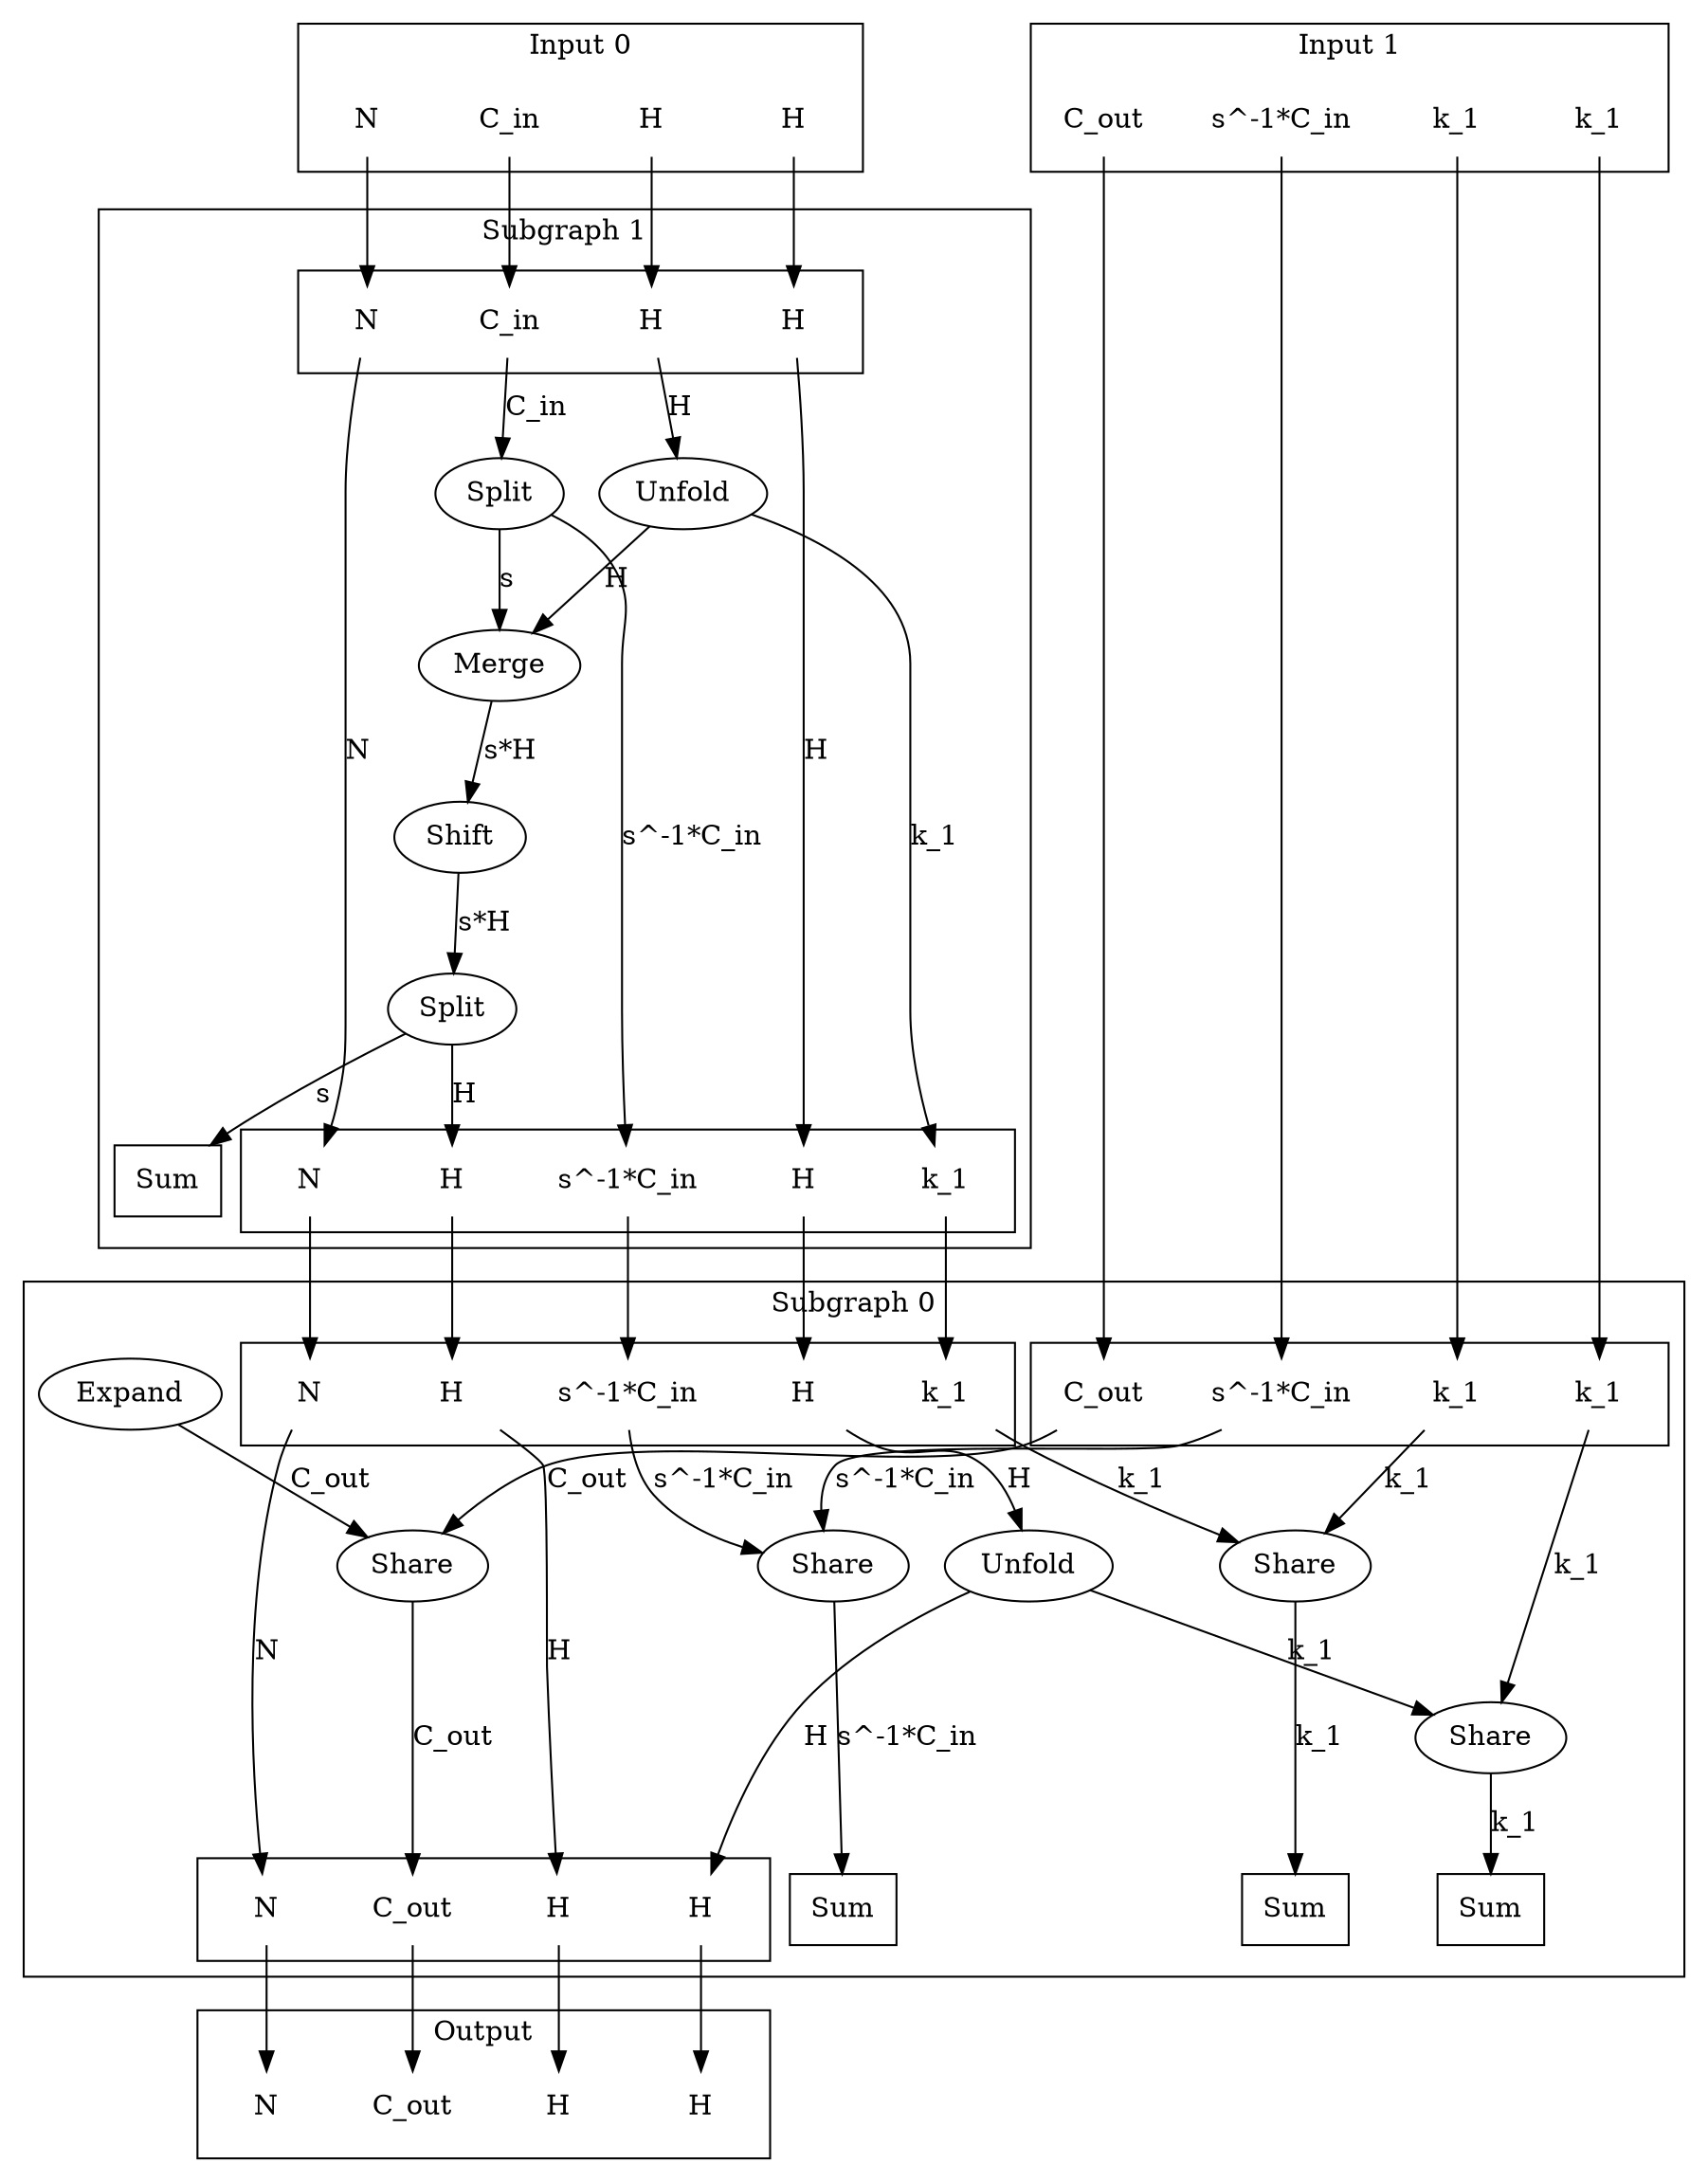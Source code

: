 digraph kernel_generated {
newrank = true;

// Stage tensor.
subgraph cluster_subgraph_0 {
    label = "Subgraph 0";
    // Reductions.
    reduce_0x7f44f8003ab0 [label="Sum", shape=box];
    reduce_0x7f44f8007440 [label="Sum", shape=box];
    reduce_0x7f44f8003a98 [label="Sum", shape=box];
    // Output.
    subgraph cluster_subgraph_0_out {
        label = "";
        interface_0_out_0x5572df8cce60 [label="N", shape=none];
        interface_0_out_0x5572df8cce88 [label="C_out", shape=none];
        interface_0_out_0x5572df8cceb0 [label="H", shape=none];
        interface_0_out_0x5572df8cced8 [label="H", shape=none];
    }
    {
        rank = same;
        reduce_0x7f44f8003ab0;
        reduce_0x7f44f8007440;
        reduce_0x7f44f8003a98;
        interface_0_out_0x5572df8cce60;
        interface_0_out_0x5572df8cce88;
        interface_0_out_0x5572df8cceb0;
        interface_0_out_0x5572df8cced8;
    }
    // Input 0.
    subgraph cluster_subgraph_0_in_0 {
        label = "";
        interface_0_in_0x5572df8cce60 [label="N", shape=none];
        interface_0_in_0x5572e409cc60 [label="k_1", shape=none];
        interface_0_in_0x5572df8cceb0 [label="H", shape=none];
        interface_0_in_0x5572e409cb70 [label="s^-1*C_in", shape=none];
        interface_0_in_0x5572e40b1e68 [label="H", shape=none];
    }
    // Input 1.
    subgraph cluster_subgraph_0_in_1 {
        label = "";
        interface_0_in_0x5572e409cb38 [label="C_out", shape=none];
        interface_0_in_0x5572e409cc78 [label="k_1", shape=none];
        interface_0_in_0x5572e409cb88 [label="s^-1*C_in", shape=none];
        interface_0_in_0x5572e409cc28 [label="k_1", shape=none];
    }
    {
        rank = same;
        interface_0_in_0x5572df8cce60;
        interface_0_in_0x5572e409cc60;
        interface_0_in_0x5572df8cceb0;
        interface_0_in_0x5572e409cb70;
        interface_0_in_0x5572e40b1e68;
        interface_0_in_0x5572e409cb38;
        interface_0_in_0x5572e409cc78;
        interface_0_in_0x5572e409cb88;
        interface_0_in_0x5572e409cc28;
    }
    // Op's.
    op_0x5572e409cb00 [label="Share"];
    op_0x5572e409cb50 [label="Share"];
    op_0x5572e409cbf0 [label="Share"];
    op_0x5572e409cc40 [label="Share"];
    op_0x5572e409cfd8 [label="Expand"];
    op_0x5572e40b1e40 [label="Unfold"];
    // Dimension's.
    interface_0_in_0x5572df8cce60 -> interface_0_out_0x5572df8cce60 [label="N"];
    op_0x5572e409cb00 -> interface_0_out_0x5572df8cce88 [label="C_out"];
    interface_0_in_0x5572df8cceb0 -> interface_0_out_0x5572df8cceb0 [label="H"];
    op_0x5572e40b1e40 -> interface_0_out_0x5572df8cced8 [label="H"];
    op_0x5572e409cfd8 -> op_0x5572e409cb00 [label="C_out"];
    interface_0_in_0x5572e409cb38 -> op_0x5572e409cb00 [label="C_out"];
    interface_0_in_0x5572e409cb70 -> op_0x5572e409cb50 [label="s^-1*C_in"];
    interface_0_in_0x5572e409cb88 -> op_0x5572e409cb50 [label="s^-1*C_in"];
    op_0x5572e40b1e40 -> op_0x5572e409cbf0 [label="k_1"];
    interface_0_in_0x5572e409cc28 -> op_0x5572e409cbf0 [label="k_1"];
    interface_0_in_0x5572e409cc60 -> op_0x5572e409cc40 [label="k_1"];
    interface_0_in_0x5572e409cc78 -> op_0x5572e409cc40 [label="k_1"];
    interface_0_in_0x5572e40b1e68 -> op_0x5572e40b1e40 [label="H"];
    op_0x5572e409cbf0 -> reduce_0x7f44f8003a98 [label="k_1"];
    op_0x5572e409cc40 -> reduce_0x7f44f8003ab0 [label="k_1"];
    op_0x5572e409cb50 -> reduce_0x7f44f8007440 [label="s^-1*C_in"];
}

// Stage tensor.
subgraph cluster_subgraph_1 {
    label = "Subgraph 1";
    // Reductions.
    reduce_0x7f44f8004ce8 [label="Sum", shape=box];
    // Output.
    subgraph cluster_subgraph_1_out {
        label = "";
        interface_1_out_0x5572df8cce60 [label="N", shape=none];
        interface_1_out_0x5572e409cc60 [label="k_1", shape=none];
        interface_1_out_0x5572df8cceb0 [label="H", shape=none];
        interface_1_out_0x5572e409cb70 [label="s^-1*C_in", shape=none];
        interface_1_out_0x5572e40b1e68 [label="H", shape=none];
    }
    {
        rank = same;
        reduce_0x7f44f8004ce8;
        interface_1_out_0x5572df8cce60;
        interface_1_out_0x5572e409cc60;
        interface_1_out_0x5572df8cceb0;
        interface_1_out_0x5572e409cb70;
        interface_1_out_0x5572e40b1e68;
    }
    // Input 0.
    subgraph cluster_subgraph_1_in_0 {
        label = "";
        interface_1_in_0x5572df8cce60 [label="N", shape=none];
        interface_1_in_0x5572e40a9d50 [label="C_in", shape=none];
        interface_1_in_0x5572e40b1da8 [label="H", shape=none];
        interface_1_in_0x5572e40b1e68 [label="H", shape=none];
    }
    {
        rank = same;
        interface_1_in_0x5572df8cce60;
        interface_1_in_0x5572e40a9d50;
        interface_1_in_0x5572e40b1da8;
        interface_1_in_0x5572e40b1e68;
    }
    // Op's.
    op_0x5572e409eba0 [label="Shift"];
    op_0x5572e409f2a0 [label="Split"];
    op_0x5572e40a50b0 [label="Merge"];
    op_0x5572e40a9d10 [label="Split"];
    op_0x5572e40b1d80 [label="Unfold"];
    // Dimension's.
    interface_1_in_0x5572df8cce60 -> interface_1_out_0x5572df8cce60 [label="N"];
    op_0x5572e409f2a0 -> interface_1_out_0x5572df8cceb0 [label="H"];
    op_0x5572e40a9d10 -> interface_1_out_0x5572e409cb70 [label="s^-1*C_in"];
    op_0x5572e40b1d80 -> interface_1_out_0x5572e409cc60 [label="k_1"];
    op_0x5572e40a50b0 -> op_0x5572e409eba0 [label="s*H"];
    op_0x5572e409eba0 -> op_0x5572e409f2a0 [label="s*H"];
    op_0x5572e40b1d80 -> op_0x5572e40a50b0 [label="H"];
    op_0x5572e40a9d10 -> op_0x5572e40a50b0 [label="s"];
    interface_1_in_0x5572e40a9d50 -> op_0x5572e40a9d10 [label="C_in"];
    interface_1_in_0x5572e40b1da8 -> op_0x5572e40b1d80 [label="H"];
    interface_1_in_0x5572e40b1e68 -> interface_1_out_0x5572e40b1e68 [label="H"];
    op_0x5572e409f2a0 -> reduce_0x7f44f8004ce8 [label="s"];
}

// Input tensor.
subgraph cluster_subgraph_2 {
    label = "Input 0";
    interface_2_out_0x5572df8cce60 [label="N", shape=none];
    interface_2_out_0x5572e40a9d50 [label="C_in", shape=none];
    interface_2_out_0x5572e40b1da8 [label="H", shape=none];
    interface_2_out_0x5572e40b1e68 [label="H", shape=none];
}

interface_2_out_0x5572df8cce60 -> interface_1_in_0x5572df8cce60;
interface_2_out_0x5572e40a9d50 -> interface_1_in_0x5572e40a9d50;
interface_2_out_0x5572e40b1da8 -> interface_1_in_0x5572e40b1da8;
interface_2_out_0x5572e40b1e68 -> interface_1_in_0x5572e40b1e68;

interface_1_out_0x5572df8cce60 -> interface_0_in_0x5572df8cce60;
interface_1_out_0x5572e409cc60 -> interface_0_in_0x5572e409cc60;
interface_1_out_0x5572df8cceb0 -> interface_0_in_0x5572df8cceb0;
interface_1_out_0x5572e409cb70 -> interface_0_in_0x5572e409cb70;
interface_1_out_0x5572e40b1e68 -> interface_0_in_0x5572e40b1e68;

// Input tensor.
subgraph cluster_subgraph_3 {
    label = "Input 1";
    interface_3_out_0x5572e409cb38 [label="C_out", shape=none];
    interface_3_out_0x5572e409cc78 [label="k_1", shape=none];
    interface_3_out_0x5572e409cb88 [label="s^-1*C_in", shape=none];
    interface_3_out_0x5572e409cc28 [label="k_1", shape=none];
}

interface_3_out_0x5572e409cb38 -> interface_0_in_0x5572e409cb38;
interface_3_out_0x5572e409cc78 -> interface_0_in_0x5572e409cc78;
interface_3_out_0x5572e409cb88 -> interface_0_in_0x5572e409cb88;
interface_3_out_0x5572e409cc28 -> interface_0_in_0x5572e409cc28;

{
    rank = same;
    interface_2_out_0x5572df8cce60;
    interface_2_out_0x5572e40a9d50;
    interface_2_out_0x5572e40b1da8;
    interface_2_out_0x5572e40b1e68;
    interface_3_out_0x5572e409cb38;
    interface_3_out_0x5572e409cc78;
    interface_3_out_0x5572e409cb88;
    interface_3_out_0x5572e409cc28;
}
subgraph cluster_subgraph_output {
    label = "Output";
    interface_4_in_0x5572df8cce60 [label="N", shape=none];
    interface_4_in_0x5572df8cce88 [label="C_out", shape=none];
    interface_4_in_0x5572df8cceb0 [label="H", shape=none];
    interface_4_in_0x5572df8cced8 [label="H", shape=none];
}
interface_0_out_0x5572df8cce60 -> interface_4_in_0x5572df8cce60;
interface_0_out_0x5572df8cce88 -> interface_4_in_0x5572df8cce88;
interface_0_out_0x5572df8cceb0 -> interface_4_in_0x5572df8cceb0;
interface_0_out_0x5572df8cced8 -> interface_4_in_0x5572df8cced8;

}

